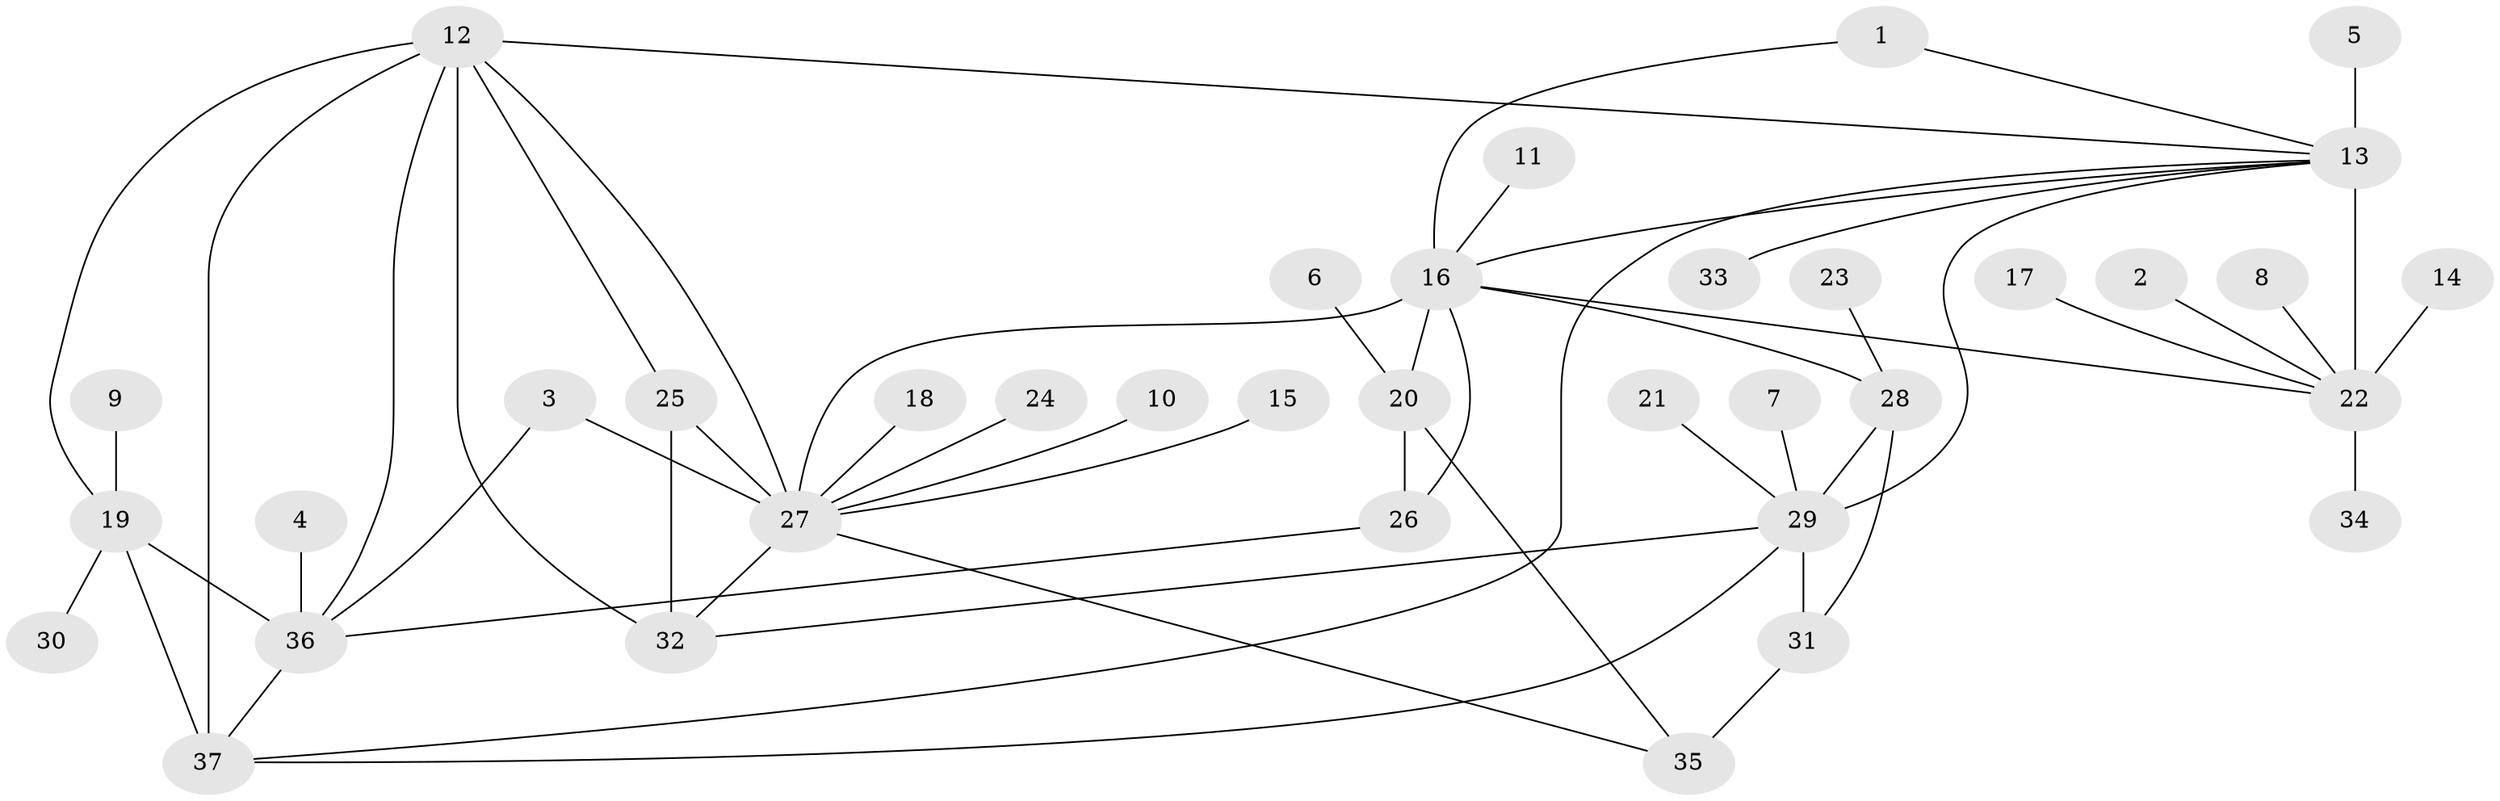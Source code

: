 // original degree distribution, {6: 0.03305785123966942, 10: 0.049586776859504134, 7: 0.05785123966942149, 9: 0.03305785123966942, 11: 0.01652892561983471, 8: 0.04132231404958678, 5: 0.008264462809917356, 16: 0.008264462809917356, 2: 0.10743801652892562, 1: 0.6198347107438017, 3: 0.024793388429752067}
// Generated by graph-tools (version 1.1) at 2025/37/03/04/25 23:37:41]
// undirected, 37 vertices, 55 edges
graph export_dot {
  node [color=gray90,style=filled];
  1;
  2;
  3;
  4;
  5;
  6;
  7;
  8;
  9;
  10;
  11;
  12;
  13;
  14;
  15;
  16;
  17;
  18;
  19;
  20;
  21;
  22;
  23;
  24;
  25;
  26;
  27;
  28;
  29;
  30;
  31;
  32;
  33;
  34;
  35;
  36;
  37;
  1 -- 13 [weight=1.0];
  1 -- 16 [weight=1.0];
  2 -- 22 [weight=1.0];
  3 -- 27 [weight=1.0];
  3 -- 36 [weight=1.0];
  4 -- 36 [weight=1.0];
  5 -- 13 [weight=1.0];
  6 -- 20 [weight=1.0];
  7 -- 29 [weight=1.0];
  8 -- 22 [weight=1.0];
  9 -- 19 [weight=1.0];
  10 -- 27 [weight=1.0];
  11 -- 16 [weight=1.0];
  12 -- 13 [weight=1.0];
  12 -- 19 [weight=2.0];
  12 -- 25 [weight=1.0];
  12 -- 27 [weight=1.0];
  12 -- 32 [weight=3.0];
  12 -- 36 [weight=1.0];
  12 -- 37 [weight=2.0];
  13 -- 16 [weight=1.0];
  13 -- 22 [weight=8.0];
  13 -- 29 [weight=1.0];
  13 -- 33 [weight=1.0];
  13 -- 37 [weight=1.0];
  14 -- 22 [weight=1.0];
  15 -- 27 [weight=1.0];
  16 -- 20 [weight=6.0];
  16 -- 22 [weight=1.0];
  16 -- 26 [weight=2.0];
  16 -- 27 [weight=1.0];
  16 -- 28 [weight=1.0];
  17 -- 22 [weight=1.0];
  18 -- 27 [weight=1.0];
  19 -- 30 [weight=1.0];
  19 -- 36 [weight=2.0];
  19 -- 37 [weight=4.0];
  20 -- 26 [weight=3.0];
  20 -- 35 [weight=1.0];
  21 -- 29 [weight=1.0];
  22 -- 34 [weight=1.0];
  23 -- 28 [weight=1.0];
  24 -- 27 [weight=1.0];
  25 -- 27 [weight=1.0];
  25 -- 32 [weight=3.0];
  26 -- 36 [weight=1.0];
  27 -- 32 [weight=3.0];
  27 -- 35 [weight=1.0];
  28 -- 29 [weight=4.0];
  28 -- 31 [weight=1.0];
  29 -- 31 [weight=4.0];
  29 -- 32 [weight=1.0];
  29 -- 37 [weight=1.0];
  31 -- 35 [weight=1.0];
  36 -- 37 [weight=2.0];
}
